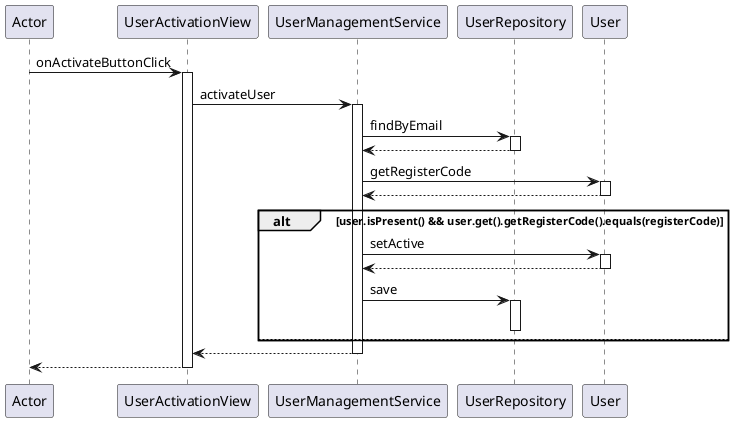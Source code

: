 @startuml
participant Actor
Actor -> UserActivationView : onActivateButtonClick
activate UserActivationView
UserActivationView -> UserManagementService : activateUser
activate UserManagementService
UserManagementService -> UserRepository : findByEmail
activate UserRepository
UserRepository --> UserManagementService
deactivate UserRepository
UserManagementService -> User : getRegisterCode
activate User
User --> UserManagementService
deactivate User
alt user.isPresent() && user.get().getRegisterCode().equals(registerCode)
UserManagementService -> User : setActive
activate User
User --> UserManagementService
deactivate User
UserManagementService -> UserRepository: save
activate UserRepository
deactivate UserRepository

else 
end
UserManagementService --> UserActivationView
deactivate UserManagementService
return
@enduml